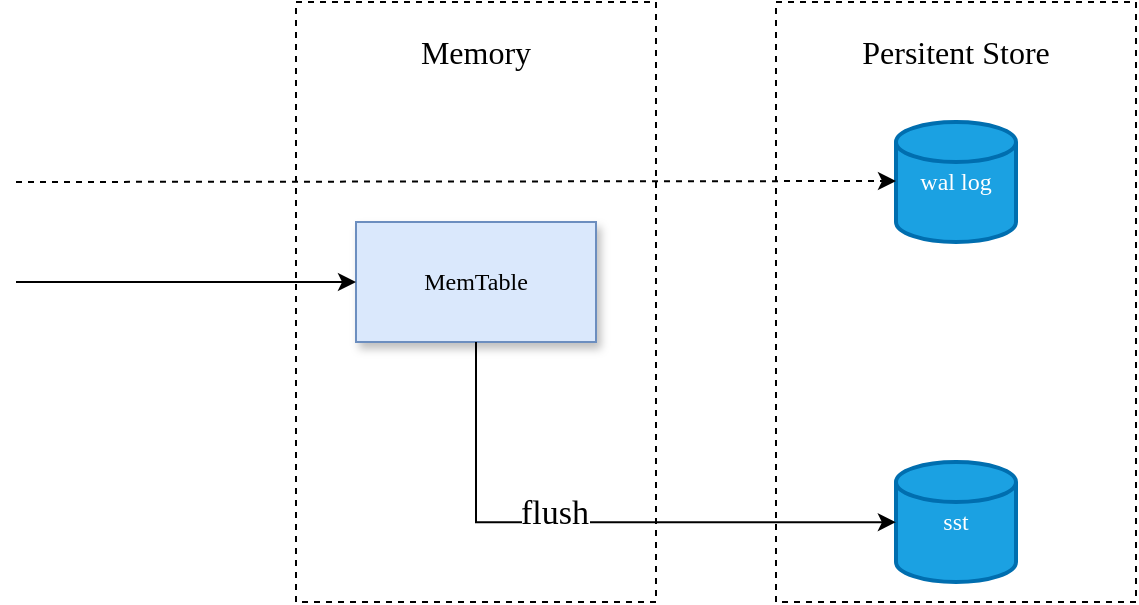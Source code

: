 <mxfile version="24.7.7">
  <diagram name="第 1 页" id="8Rsi1BxzbCxbYHQihakk">
    <mxGraphModel dx="1242" dy="749" grid="1" gridSize="10" guides="1" tooltips="1" connect="1" arrows="1" fold="1" page="1" pageScale="1" pageWidth="1169" pageHeight="827" math="0" shadow="0">
      <root>
        <mxCell id="0" />
        <mxCell id="1" parent="0" />
        <mxCell id="rPHZvgQeCl-XJXK-31iK-9" value="" style="rounded=0;whiteSpace=wrap;html=1;dashed=1;fillColor=none;fontFamily=Tahoma;" vertex="1" parent="1">
          <mxGeometry x="370" y="100" width="180" height="300" as="geometry" />
        </mxCell>
        <mxCell id="rPHZvgQeCl-XJXK-31iK-1" value="MemTable" style="rounded=0;whiteSpace=wrap;html=1;shadow=1;fillColor=#dae8fc;strokeColor=#6c8ebf;fontFamily=Tahoma;" vertex="1" parent="1">
          <mxGeometry x="400" y="210" width="120" height="60" as="geometry" />
        </mxCell>
        <mxCell id="rPHZvgQeCl-XJXK-31iK-4" value="wal log" style="strokeWidth=2;html=1;shape=mxgraph.flowchart.database;whiteSpace=wrap;fillColor=#1ba1e2;fontColor=#ffffff;strokeColor=#006EAF;fontFamily=Tahoma;" vertex="1" parent="1">
          <mxGeometry x="670" y="160" width="60" height="60" as="geometry" />
        </mxCell>
        <mxCell id="rPHZvgQeCl-XJXK-31iK-5" value="sst" style="strokeWidth=2;html=1;shape=mxgraph.flowchart.database;whiteSpace=wrap;fillColor=#1ba1e2;fontColor=#ffffff;strokeColor=#006EAF;fontFamily=Tahoma;" vertex="1" parent="1">
          <mxGeometry x="670" y="330" width="60" height="60" as="geometry" />
        </mxCell>
        <mxCell id="rPHZvgQeCl-XJXK-31iK-10" value="" style="rounded=0;whiteSpace=wrap;html=1;dashed=1;fillColor=none;fontFamily=Tahoma;" vertex="1" parent="1">
          <mxGeometry x="610" y="100" width="180" height="300" as="geometry" />
        </mxCell>
        <mxCell id="rPHZvgQeCl-XJXK-31iK-11" value="Memory" style="text;strokeColor=none;align=center;fillColor=none;html=1;verticalAlign=middle;whiteSpace=wrap;rounded=0;fontFamily=Tahoma;fontSize=16;" vertex="1" parent="1">
          <mxGeometry x="385" y="110" width="150" height="30" as="geometry" />
        </mxCell>
        <mxCell id="rPHZvgQeCl-XJXK-31iK-12" value="Persitent Store" style="text;strokeColor=none;align=center;fillColor=none;html=1;verticalAlign=middle;whiteSpace=wrap;rounded=0;fontFamily=Tahoma;fontSize=16;" vertex="1" parent="1">
          <mxGeometry x="625" y="110" width="150" height="30" as="geometry" />
        </mxCell>
        <mxCell id="rPHZvgQeCl-XJXK-31iK-13" value="" style="endArrow=classic;html=1;rounded=0;entryX=0;entryY=0.5;entryDx=0;entryDy=0;fontFamily=Tahoma;" edge="1" parent="1" target="rPHZvgQeCl-XJXK-31iK-1">
          <mxGeometry width="50" height="50" relative="1" as="geometry">
            <mxPoint x="230" y="240" as="sourcePoint" />
            <mxPoint x="370" y="230" as="targetPoint" />
          </mxGeometry>
        </mxCell>
        <mxCell id="rPHZvgQeCl-XJXK-31iK-14" value="" style="endArrow=classic;html=1;rounded=0;entryX=0;entryY=0.5;entryDx=0;entryDy=0;fontFamily=Tahoma;dashed=1;" edge="1" parent="1">
          <mxGeometry width="50" height="50" relative="1" as="geometry">
            <mxPoint x="230" y="190" as="sourcePoint" />
            <mxPoint x="670" y="189.5" as="targetPoint" />
          </mxGeometry>
        </mxCell>
        <mxCell id="rPHZvgQeCl-XJXK-31iK-15" style="edgeStyle=orthogonalEdgeStyle;rounded=0;orthogonalLoop=1;jettySize=auto;html=1;exitX=0.5;exitY=1;exitDx=0;exitDy=0;entryX=0.333;entryY=0.867;entryDx=0;entryDy=0;entryPerimeter=0;fontFamily=Tahoma;" edge="1" parent="1" source="rPHZvgQeCl-XJXK-31iK-1" target="rPHZvgQeCl-XJXK-31iK-10">
          <mxGeometry relative="1" as="geometry" />
        </mxCell>
        <mxCell id="rPHZvgQeCl-XJXK-31iK-16" value="flush" style="edgeLabel;html=1;align=center;verticalAlign=middle;resizable=0;points=[];fontFamily=Tahoma;fontSize=17;" vertex="1" connectable="0" parent="rPHZvgQeCl-XJXK-31iK-15">
          <mxGeometry x="-0.139" y="4" relative="1" as="geometry">
            <mxPoint as="offset" />
          </mxGeometry>
        </mxCell>
      </root>
    </mxGraphModel>
  </diagram>
</mxfile>
